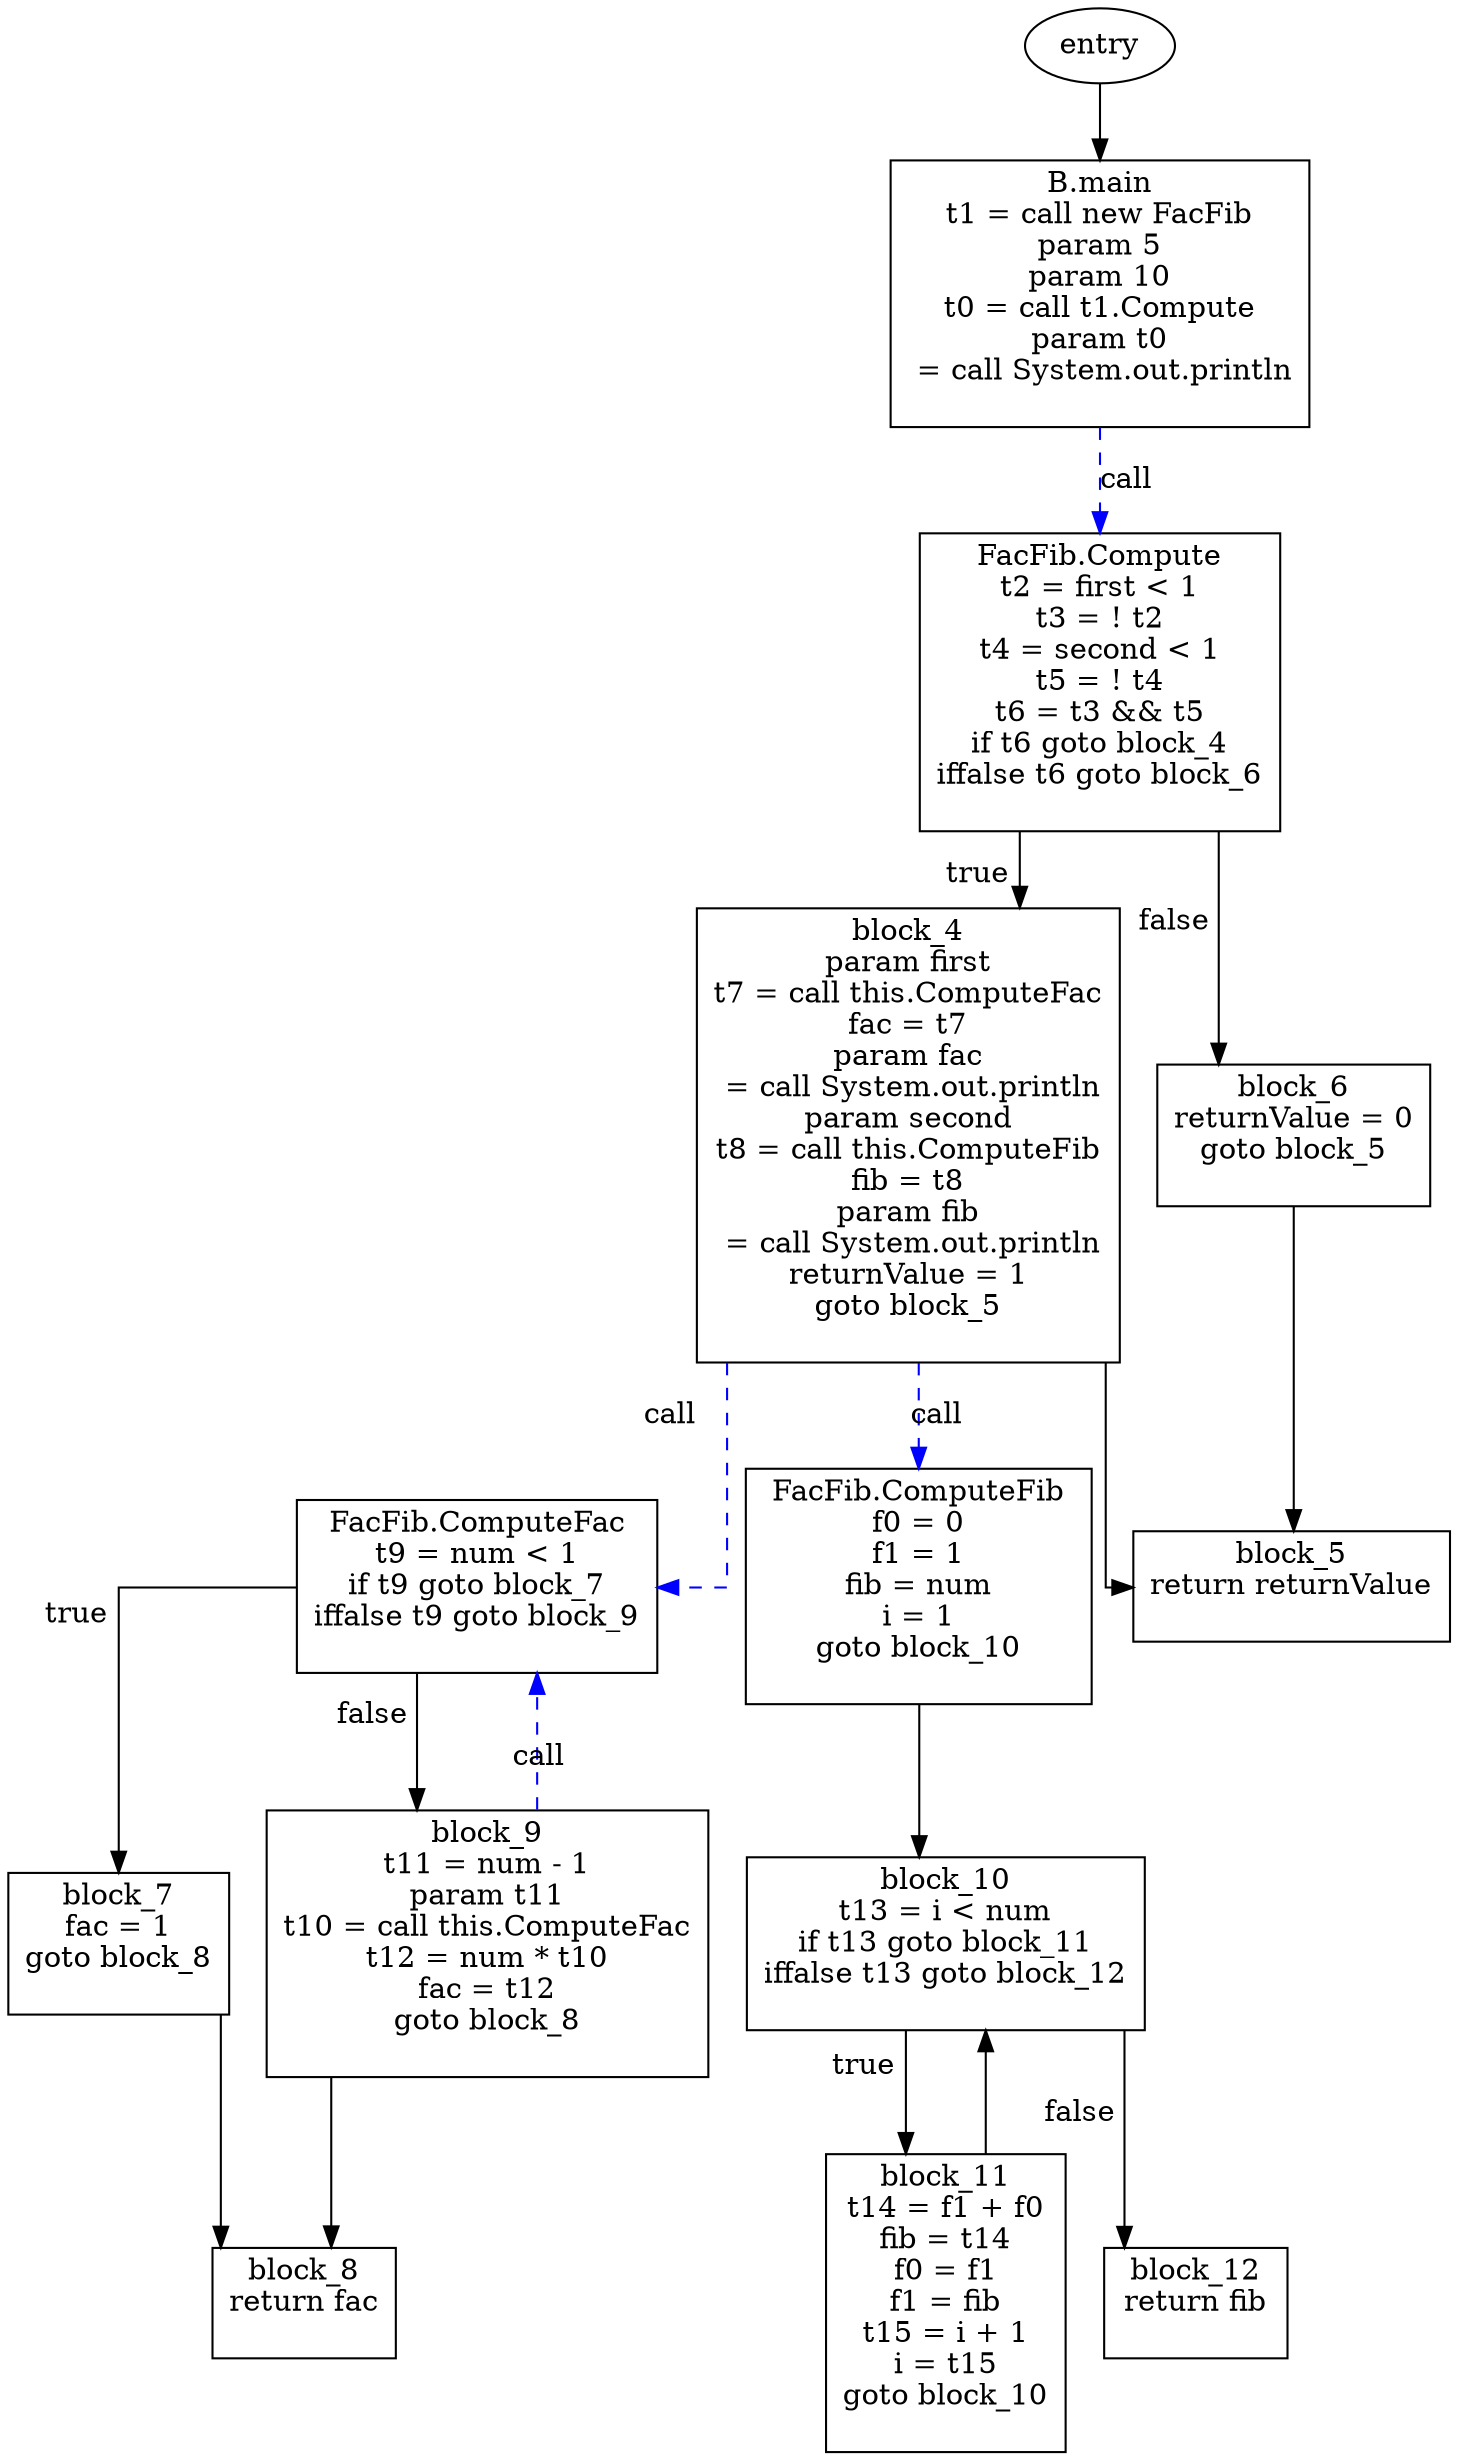 digraph {
  graph [ splines = ortho ];
  node [ shape = box ];
  "B.main" [ label = " B.main \nt1 = call new FacFib\nparam 5\nparam 10\nt0 = call t1.Compute\nparam t0\n = call System.out.println\n " ];
  "FacFib.Compute" [ label = " FacFib.Compute \nt2 = first < 1\nt3 = ! t2\nt4 = second < 1\nt5 = ! t4\nt6 = t3 && t5\nif t6 goto block_4\niffalse t6 goto block_6\n " ];
  "FacFib.ComputeFac" [ label = " FacFib.ComputeFac \nt9 = num < 1\nif t9 goto block_7\niffalse t9 goto block_9\n " ];
  "FacFib.ComputeFib" [ label = " FacFib.ComputeFib \nf0 = 0\nf1 = 1\nfib = num\ni = 1\ngoto block_10\n " ];
  "block_4" [ label = " block_4 \nparam first\nt7 = call this.ComputeFac\nfac = t7\nparam fac\n = call System.out.println\nparam second\nt8 = call this.ComputeFib\nfib = t8\nparam fib\n = call System.out.println\nreturnValue = 1\ngoto block_5\n " ];
  "block_5" [ label = " block_5 \nreturn returnValue\n " ];
  "block_6" [ label = " block_6 \nreturnValue = 0\ngoto block_5\n " ];
  "block_7" [ label = " block_7 \nfac = 1\ngoto block_8\n " ];
  "block_8" [ label = " block_8 \nreturn fac\n " ];
  "block_9" [ label = " block_9 \nt11 = num - 1\nparam t11\nt10 = call this.ComputeFac\nt12 = num * t10\nfac = t12\ngoto block_8\n " ];
  "block_10" [ label = " block_10 \nt13 = i < num\nif t13 goto block_11\niffalse t13 goto block_12\n " ];
  "block_11" [ label = " block_11 \nt14 = f1 + f0\nfib = t14\nf0 = f1\nf1 = fib\nt15 = i + 1\ni = t15\ngoto block_10\n " ];
  "block_12" [ label = " block_12 \nreturn fib\n " ];
  "B.main" -> "FacFib.Compute" [ style = dashed, color = blue, label = "call" ];
  "FacFib.Compute" -> "block_4" [ xlabel = " true " ];
  "FacFib.Compute" -> "block_6" [ xlabel = " false " ];
  "FacFib.ComputeFac" -> "block_7" [ xlabel = " true " ];
  "FacFib.ComputeFac" -> "block_9" [ xlabel = " false " ];
  "FacFib.ComputeFib" -> "block_10";
  "block_4" -> "block_5";
  "block_4" -> "FacFib.ComputeFac" [ style = dashed, color = blue, label = "call" ];
  "block_4" -> "FacFib.ComputeFib" [ style = dashed, color = blue, label = "call" ];
  "block_6" -> "block_5";
  "block_7" -> "block_8";
  "block_9" -> "block_8";
  "block_9" -> "FacFib.ComputeFac" [ style = dashed, color = blue, label = "call" ];
  "block_10" -> "block_11" [ xlabel = " true " ];
  "block_10" -> "block_12" [ xlabel = " false " ];
  "block_11" -> "block_10";
  entry [shape=oval, label="entry"];
  entry -> "B.main";
}
